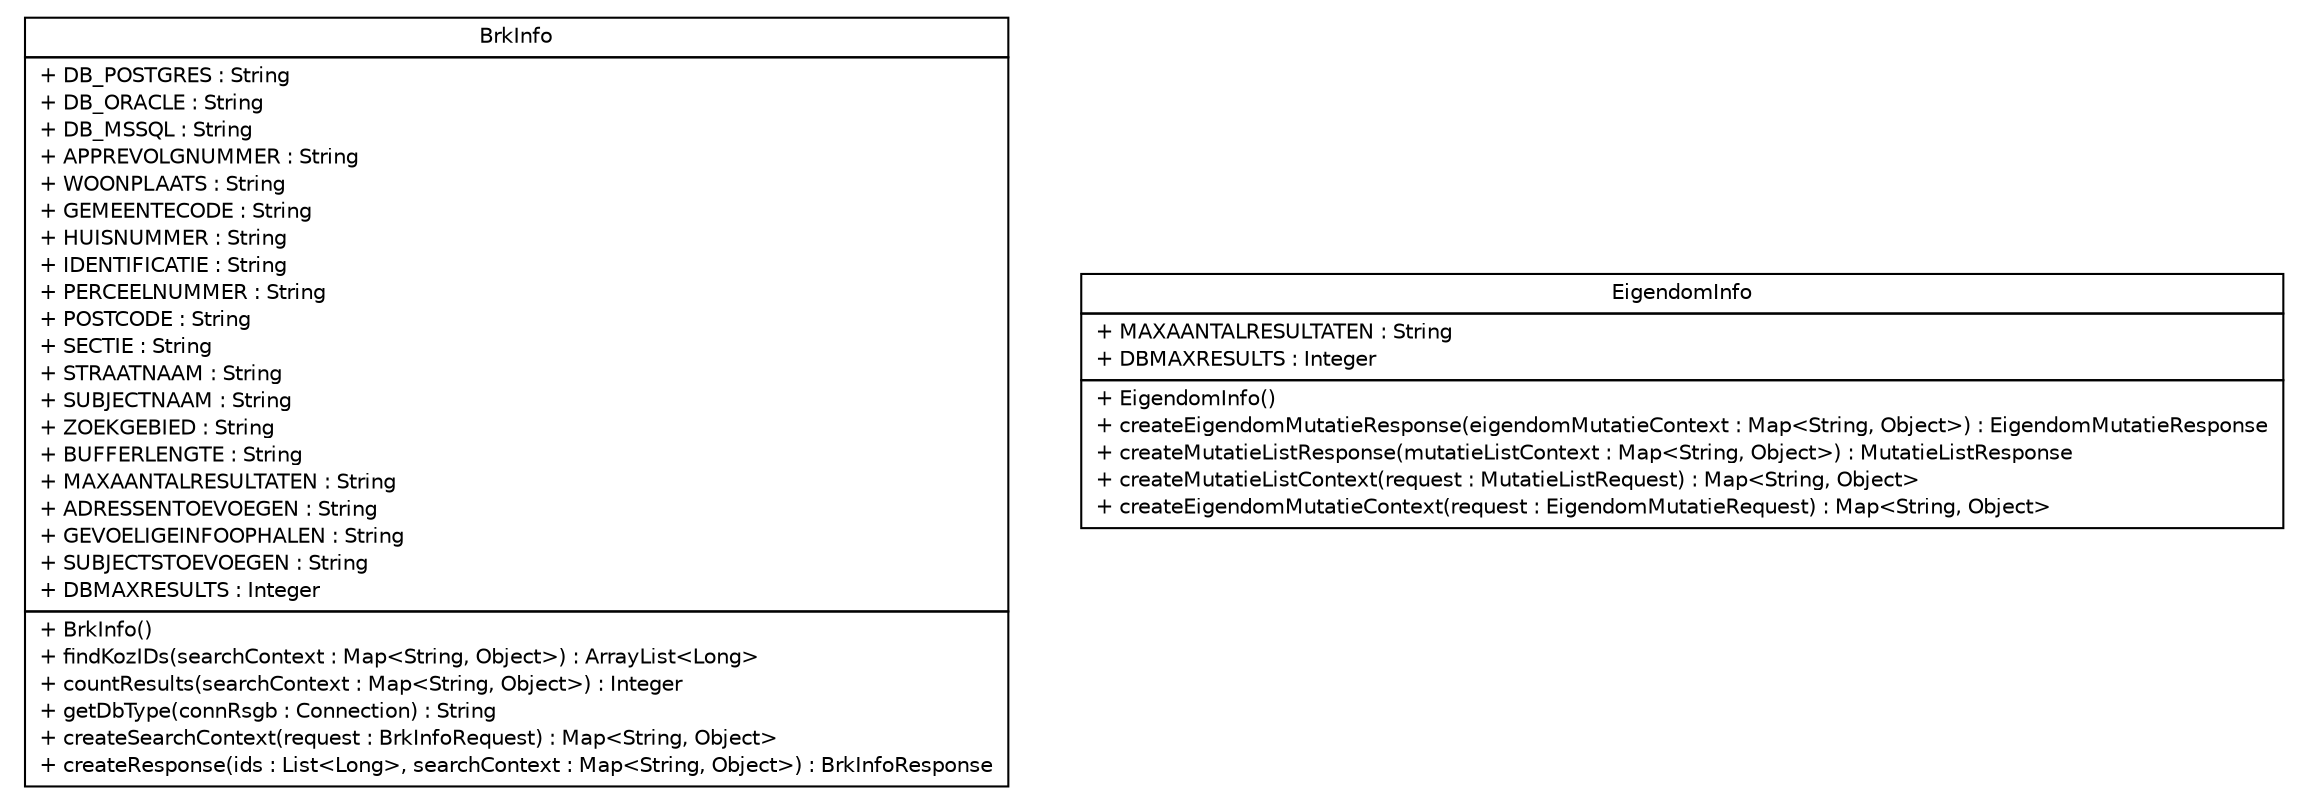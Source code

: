 #!/usr/local/bin/dot
#
# Class diagram 
# Generated by UMLGraph version R5_6-24-gf6e263 (http://www.umlgraph.org/)
#

digraph G {
	edge [fontname="Helvetica",fontsize=10,labelfontname="Helvetica",labelfontsize=10];
	node [fontname="Helvetica",fontsize=10,shape=plaintext];
	nodesep=0.25;
	ranksep=0.5;
	// nl.b3p.brmo.soap.db.BrkInfo
	c0 [label=<<table title="nl.b3p.brmo.soap.db.BrkInfo" border="0" cellborder="1" cellspacing="0" cellpadding="2" port="p" href="./BrkInfo.html">
		<tr><td><table border="0" cellspacing="0" cellpadding="1">
<tr><td align="center" balign="center"> BrkInfo </td></tr>
		</table></td></tr>
		<tr><td><table border="0" cellspacing="0" cellpadding="1">
<tr><td align="left" balign="left"> + DB_POSTGRES : String </td></tr>
<tr><td align="left" balign="left"> + DB_ORACLE : String </td></tr>
<tr><td align="left" balign="left"> + DB_MSSQL : String </td></tr>
<tr><td align="left" balign="left"> + APPREVOLGNUMMER : String </td></tr>
<tr><td align="left" balign="left"> + WOONPLAATS : String </td></tr>
<tr><td align="left" balign="left"> + GEMEENTECODE : String </td></tr>
<tr><td align="left" balign="left"> + HUISNUMMER : String </td></tr>
<tr><td align="left" balign="left"> + IDENTIFICATIE : String </td></tr>
<tr><td align="left" balign="left"> + PERCEELNUMMER : String </td></tr>
<tr><td align="left" balign="left"> + POSTCODE : String </td></tr>
<tr><td align="left" balign="left"> + SECTIE : String </td></tr>
<tr><td align="left" balign="left"> + STRAATNAAM : String </td></tr>
<tr><td align="left" balign="left"> + SUBJECTNAAM : String </td></tr>
<tr><td align="left" balign="left"> + ZOEKGEBIED : String </td></tr>
<tr><td align="left" balign="left"> + BUFFERLENGTE : String </td></tr>
<tr><td align="left" balign="left"> + MAXAANTALRESULTATEN : String </td></tr>
<tr><td align="left" balign="left"> + ADRESSENTOEVOEGEN : String </td></tr>
<tr><td align="left" balign="left"> + GEVOELIGEINFOOPHALEN : String </td></tr>
<tr><td align="left" balign="left"> + SUBJECTSTOEVOEGEN : String </td></tr>
<tr><td align="left" balign="left"> + DBMAXRESULTS : Integer </td></tr>
		</table></td></tr>
		<tr><td><table border="0" cellspacing="0" cellpadding="1">
<tr><td align="left" balign="left"> + BrkInfo() </td></tr>
<tr><td align="left" balign="left"> + findKozIDs(searchContext : Map&lt;String, Object&gt;) : ArrayList&lt;Long&gt; </td></tr>
<tr><td align="left" balign="left"> + countResults(searchContext : Map&lt;String, Object&gt;) : Integer </td></tr>
<tr><td align="left" balign="left"> + getDbType(connRsgb : Connection) : String </td></tr>
<tr><td align="left" balign="left"> + createSearchContext(request : BrkInfoRequest) : Map&lt;String, Object&gt; </td></tr>
<tr><td align="left" balign="left"> + createResponse(ids : List&lt;Long&gt;, searchContext : Map&lt;String, Object&gt;) : BrkInfoResponse </td></tr>
		</table></td></tr>
		</table>>, URL="./BrkInfo.html", fontname="Helvetica", fontcolor="black", fontsize=10.0];
	// nl.b3p.brmo.soap.db.EigendomInfo
	c1 [label=<<table title="nl.b3p.brmo.soap.db.EigendomInfo" border="0" cellborder="1" cellspacing="0" cellpadding="2" port="p" href="./EigendomInfo.html">
		<tr><td><table border="0" cellspacing="0" cellpadding="1">
<tr><td align="center" balign="center"> EigendomInfo </td></tr>
		</table></td></tr>
		<tr><td><table border="0" cellspacing="0" cellpadding="1">
<tr><td align="left" balign="left"> + MAXAANTALRESULTATEN : String </td></tr>
<tr><td align="left" balign="left"> + DBMAXRESULTS : Integer </td></tr>
		</table></td></tr>
		<tr><td><table border="0" cellspacing="0" cellpadding="1">
<tr><td align="left" balign="left"> + EigendomInfo() </td></tr>
<tr><td align="left" balign="left"> + createEigendomMutatieResponse(eigendomMutatieContext : Map&lt;String, Object&gt;) : EigendomMutatieResponse </td></tr>
<tr><td align="left" balign="left"> + createMutatieListResponse(mutatieListContext : Map&lt;String, Object&gt;) : MutatieListResponse </td></tr>
<tr><td align="left" balign="left"> + createMutatieListContext(request : MutatieListRequest) : Map&lt;String, Object&gt; </td></tr>
<tr><td align="left" balign="left"> + createEigendomMutatieContext(request : EigendomMutatieRequest) : Map&lt;String, Object&gt; </td></tr>
		</table></td></tr>
		</table>>, URL="./EigendomInfo.html", fontname="Helvetica", fontcolor="black", fontsize=10.0];
}

